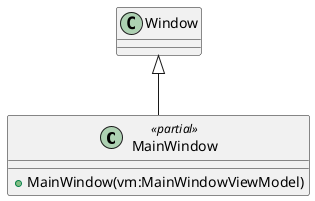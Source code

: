 @startuml
class MainWindow <<partial>> {
    + MainWindow(vm:MainWindowViewModel)
}
Window <|-- MainWindow
@enduml
